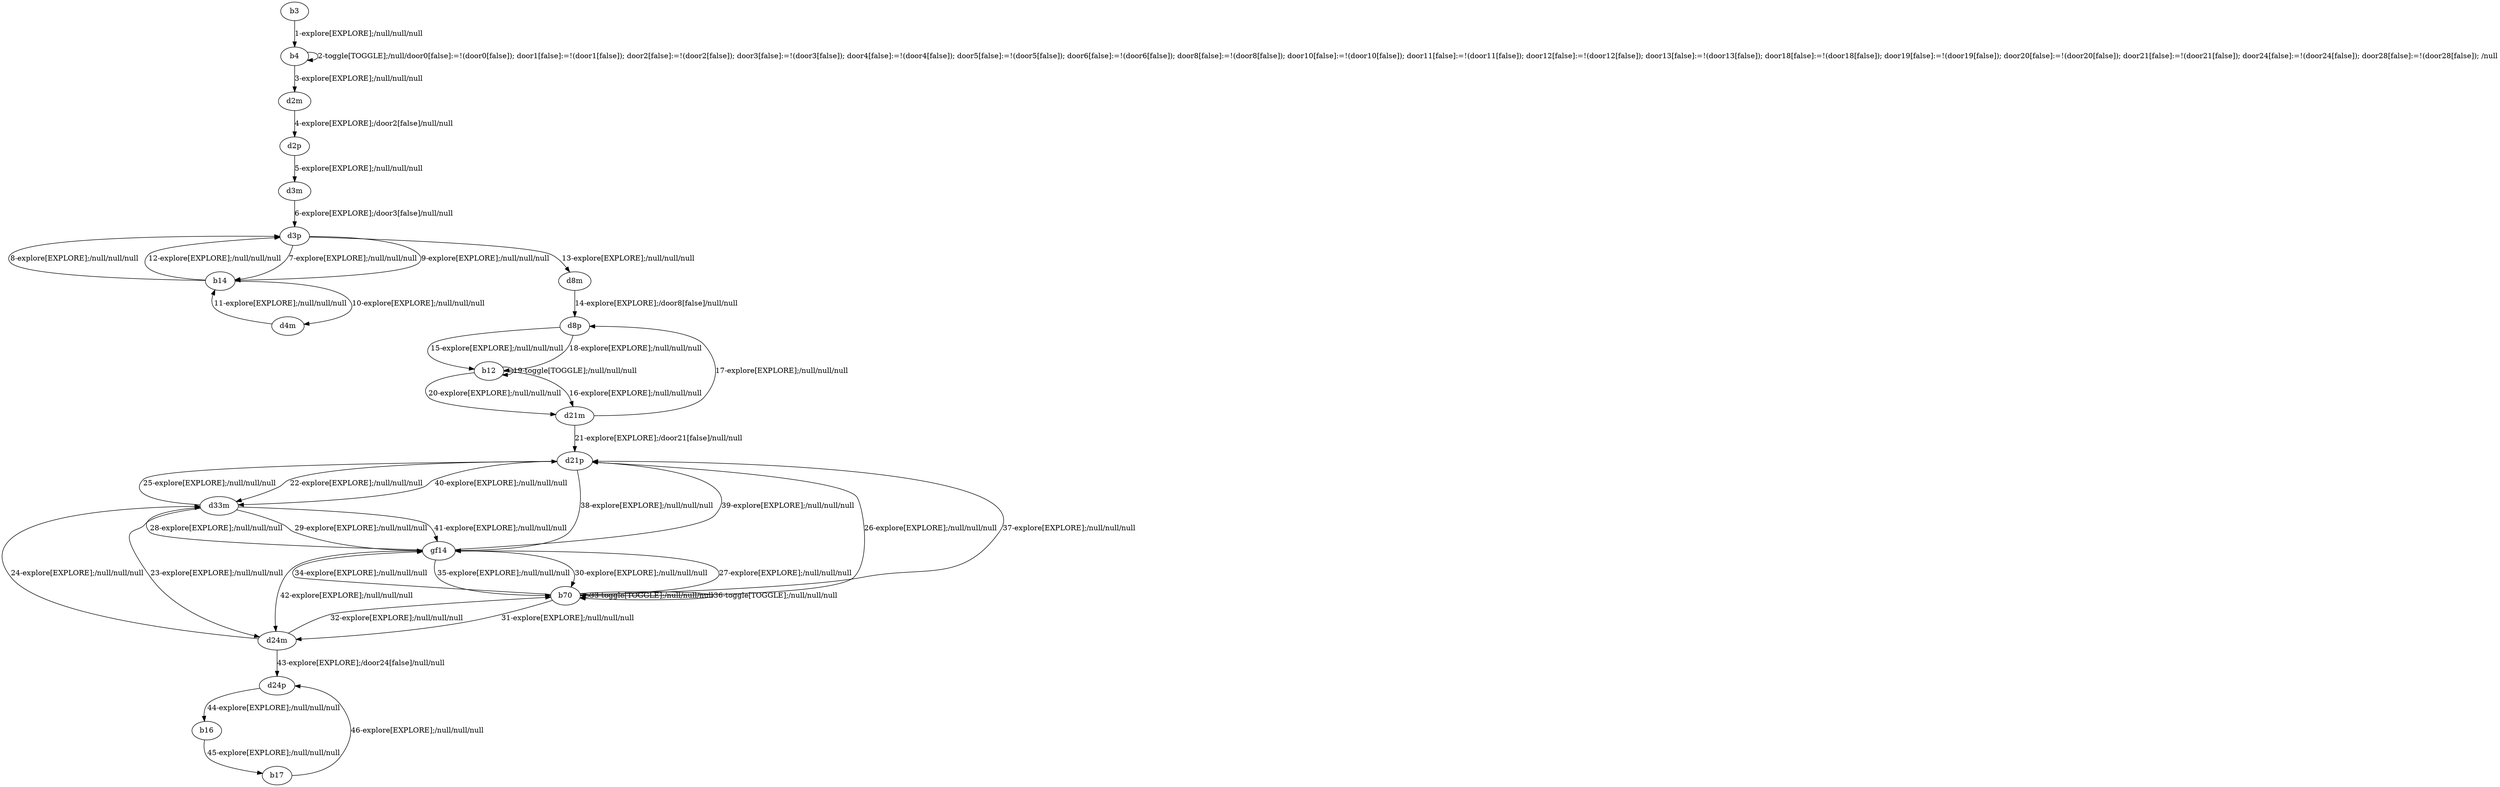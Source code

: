 # Total number of goals covered by this test: 1
# b17 --> d24p

digraph g {
"b3" -> "b4" [label = "1-explore[EXPLORE];/null/null/null"];
"b4" -> "b4" [label = "2-toggle[TOGGLE];/null/door0[false]:=!(door0[false]); door1[false]:=!(door1[false]); door2[false]:=!(door2[false]); door3[false]:=!(door3[false]); door4[false]:=!(door4[false]); door5[false]:=!(door5[false]); door6[false]:=!(door6[false]); door8[false]:=!(door8[false]); door10[false]:=!(door10[false]); door11[false]:=!(door11[false]); door12[false]:=!(door12[false]); door13[false]:=!(door13[false]); door18[false]:=!(door18[false]); door19[false]:=!(door19[false]); door20[false]:=!(door20[false]); door21[false]:=!(door21[false]); door24[false]:=!(door24[false]); door28[false]:=!(door28[false]); /null"];
"b4" -> "d2m" [label = "3-explore[EXPLORE];/null/null/null"];
"d2m" -> "d2p" [label = "4-explore[EXPLORE];/door2[false]/null/null"];
"d2p" -> "d3m" [label = "5-explore[EXPLORE];/null/null/null"];
"d3m" -> "d3p" [label = "6-explore[EXPLORE];/door3[false]/null/null"];
"d3p" -> "b14" [label = "7-explore[EXPLORE];/null/null/null"];
"b14" -> "d3p" [label = "8-explore[EXPLORE];/null/null/null"];
"d3p" -> "b14" [label = "9-explore[EXPLORE];/null/null/null"];
"b14" -> "d4m" [label = "10-explore[EXPLORE];/null/null/null"];
"d4m" -> "b14" [label = "11-explore[EXPLORE];/null/null/null"];
"b14" -> "d3p" [label = "12-explore[EXPLORE];/null/null/null"];
"d3p" -> "d8m" [label = "13-explore[EXPLORE];/null/null/null"];
"d8m" -> "d8p" [label = "14-explore[EXPLORE];/door8[false]/null/null"];
"d8p" -> "b12" [label = "15-explore[EXPLORE];/null/null/null"];
"b12" -> "d21m" [label = "16-explore[EXPLORE];/null/null/null"];
"d21m" -> "d8p" [label = "17-explore[EXPLORE];/null/null/null"];
"d8p" -> "b12" [label = "18-explore[EXPLORE];/null/null/null"];
"b12" -> "b12" [label = "19-toggle[TOGGLE];/null/null/null"];
"b12" -> "d21m" [label = "20-explore[EXPLORE];/null/null/null"];
"d21m" -> "d21p" [label = "21-explore[EXPLORE];/door21[false]/null/null"];
"d21p" -> "d33m" [label = "22-explore[EXPLORE];/null/null/null"];
"d33m" -> "d24m" [label = "23-explore[EXPLORE];/null/null/null"];
"d24m" -> "d33m" [label = "24-explore[EXPLORE];/null/null/null"];
"d33m" -> "d21p" [label = "25-explore[EXPLORE];/null/null/null"];
"d21p" -> "b70" [label = "26-explore[EXPLORE];/null/null/null"];
"b70" -> "gf14" [label = "27-explore[EXPLORE];/null/null/null"];
"gf14" -> "d33m" [label = "28-explore[EXPLORE];/null/null/null"];
"d33m" -> "gf14" [label = "29-explore[EXPLORE];/null/null/null"];
"gf14" -> "b70" [label = "30-explore[EXPLORE];/null/null/null"];
"b70" -> "d24m" [label = "31-explore[EXPLORE];/null/null/null"];
"d24m" -> "b70" [label = "32-explore[EXPLORE];/null/null/null"];
"b70" -> "b70" [label = "33-toggle[TOGGLE];/null/null/null"];
"b70" -> "gf14" [label = "34-explore[EXPLORE];/null/null/null"];
"gf14" -> "b70" [label = "35-explore[EXPLORE];/null/null/null"];
"b70" -> "b70" [label = "36-toggle[TOGGLE];/null/null/null"];
"b70" -> "d21p" [label = "37-explore[EXPLORE];/null/null/null"];
"d21p" -> "gf14" [label = "38-explore[EXPLORE];/null/null/null"];
"gf14" -> "d21p" [label = "39-explore[EXPLORE];/null/null/null"];
"d21p" -> "d33m" [label = "40-explore[EXPLORE];/null/null/null"];
"d33m" -> "gf14" [label = "41-explore[EXPLORE];/null/null/null"];
"gf14" -> "d24m" [label = "42-explore[EXPLORE];/null/null/null"];
"d24m" -> "d24p" [label = "43-explore[EXPLORE];/door24[false]/null/null"];
"d24p" -> "b16" [label = "44-explore[EXPLORE];/null/null/null"];
"b16" -> "b17" [label = "45-explore[EXPLORE];/null/null/null"];
"b17" -> "d24p" [label = "46-explore[EXPLORE];/null/null/null"];
}